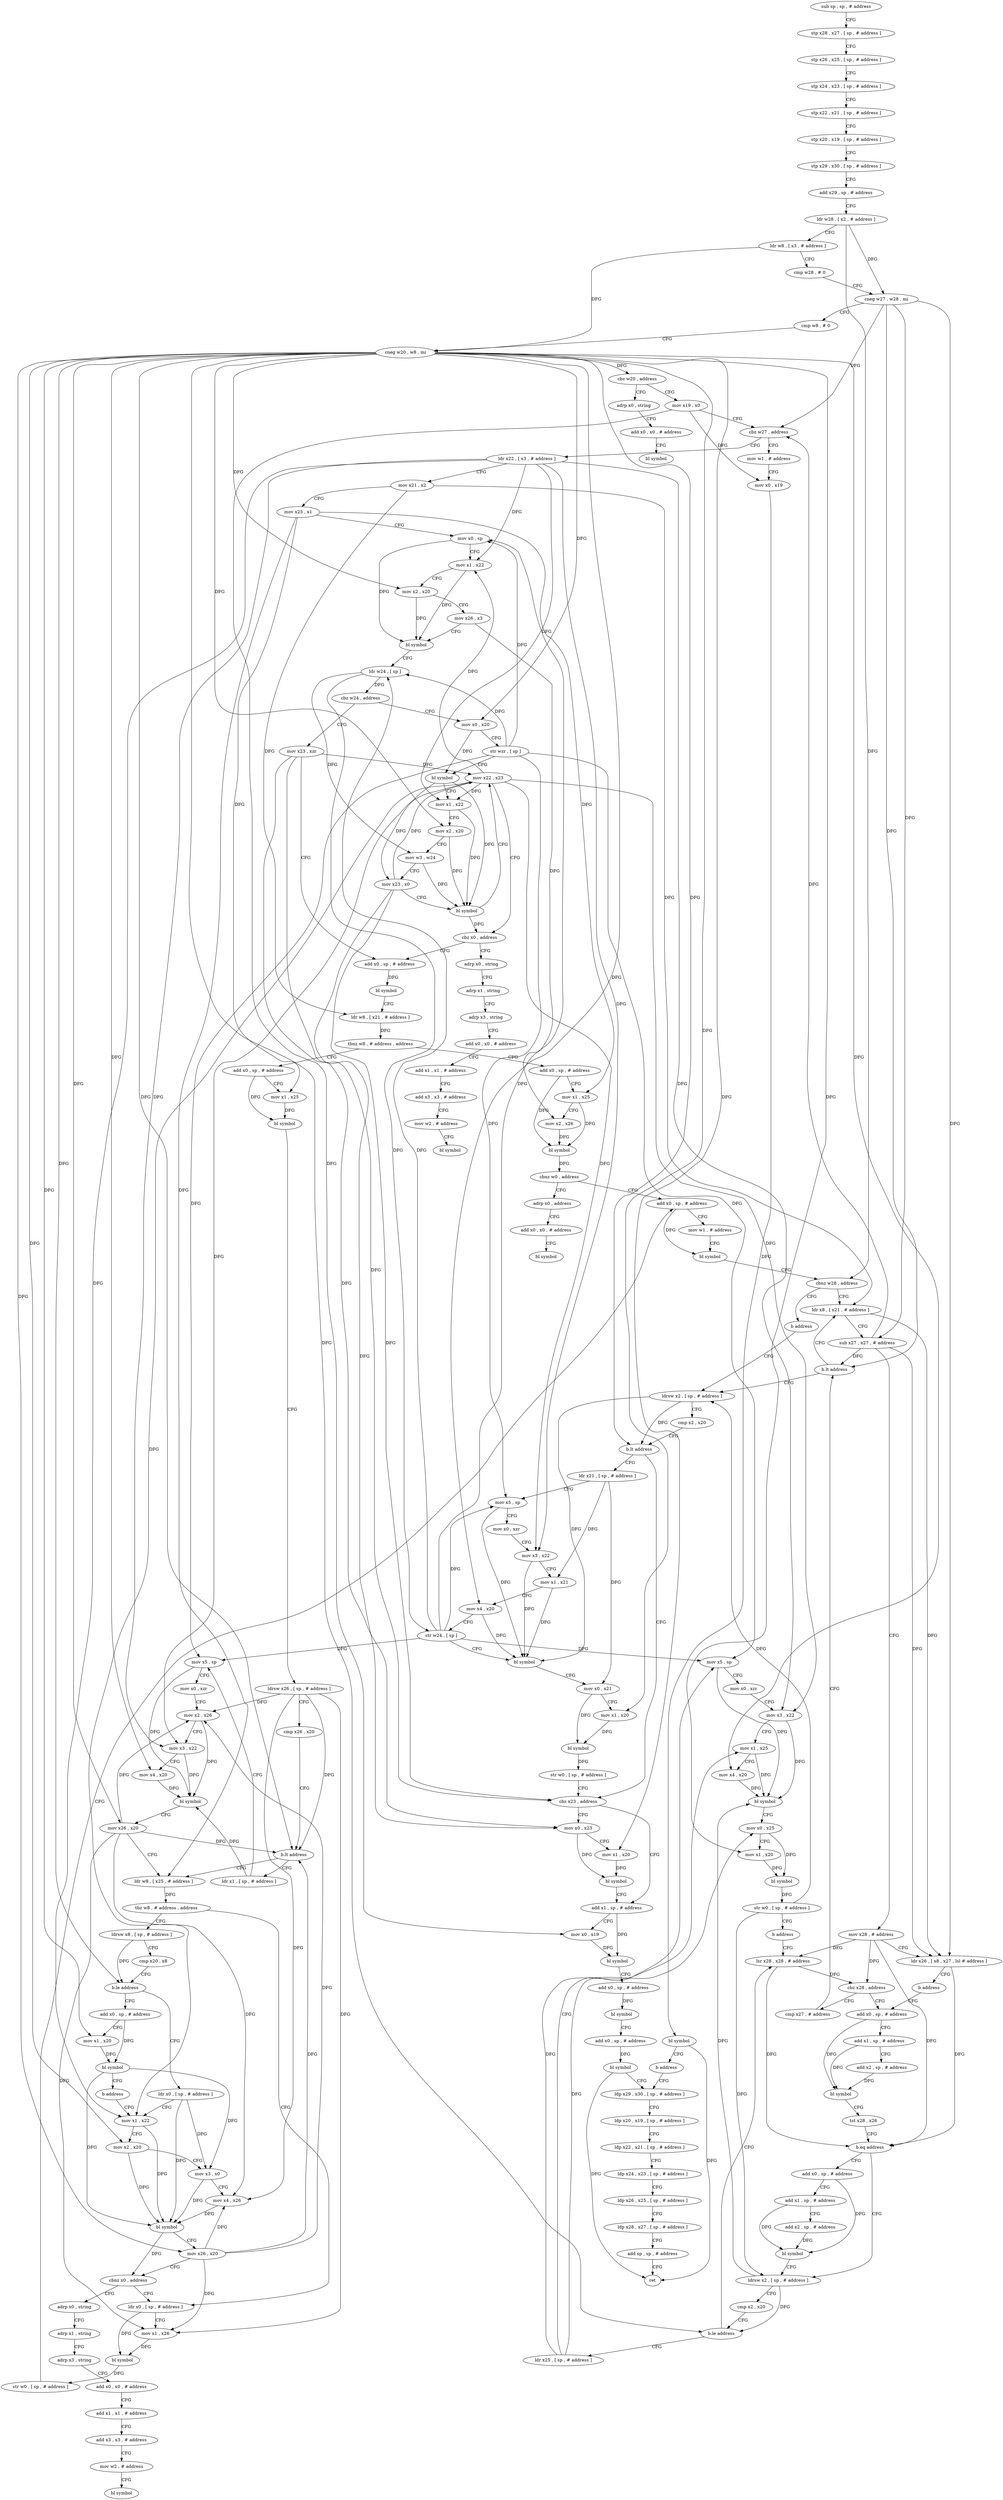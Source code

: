 digraph "func" {
"4231492" [label = "sub sp , sp , # address" ]
"4231496" [label = "stp x28 , x27 , [ sp , # address ]" ]
"4231500" [label = "stp x26 , x25 , [ sp , # address ]" ]
"4231504" [label = "stp x24 , x23 , [ sp , # address ]" ]
"4231508" [label = "stp x22 , x21 , [ sp , # address ]" ]
"4231512" [label = "stp x20 , x19 , [ sp , # address ]" ]
"4231516" [label = "stp x29 , x30 , [ sp , # address ]" ]
"4231520" [label = "add x29 , sp , # address" ]
"4231524" [label = "ldr w28 , [ x2 , # address ]" ]
"4231528" [label = "ldr w8 , [ x3 , # address ]" ]
"4231532" [label = "cmp w28 , # 0" ]
"4231536" [label = "cneg w27 , w28 , mi" ]
"4231540" [label = "cmp w8 , # 0" ]
"4231544" [label = "cneg w20 , w8 , mi" ]
"4231548" [label = "cbz w20 , address" ]
"4232172" [label = "adrp x0 , string" ]
"4231552" [label = "mov x19 , x0" ]
"4232176" [label = "add x0 , x0 , # address" ]
"4232180" [label = "bl symbol" ]
"4231556" [label = "cbz w27 , address" ]
"4231672" [label = "mov w1 , # address" ]
"4231560" [label = "ldr x22 , [ x3 , # address ]" ]
"4231676" [label = "mov x0 , x19" ]
"4231680" [label = "bl symbol" ]
"4231684" [label = "b address" ]
"4232140" [label = "ldp x29 , x30 , [ sp , # address ]" ]
"4231564" [label = "mov x21 , x2" ]
"4231568" [label = "mov x25 , x1" ]
"4231572" [label = "mov x0 , sp" ]
"4231576" [label = "mov x1 , x22" ]
"4231580" [label = "mov x2 , x20" ]
"4231584" [label = "mov x26 , x3" ]
"4231588" [label = "bl symbol" ]
"4231592" [label = "ldr w24 , [ sp ]" ]
"4231596" [label = "cbz w24 , address" ]
"4231688" [label = "mov x23 , xzr" ]
"4231600" [label = "mov x0 , x20" ]
"4232144" [label = "ldp x20 , x19 , [ sp , # address ]" ]
"4232148" [label = "ldp x22 , x21 , [ sp , # address ]" ]
"4232152" [label = "ldp x24 , x23 , [ sp , # address ]" ]
"4232156" [label = "ldp x26 , x25 , [ sp , # address ]" ]
"4232160" [label = "ldp x28 , x27 , [ sp , # address ]" ]
"4232164" [label = "add sp , sp , # address" ]
"4232168" [label = "ret" ]
"4231692" [label = "add x0 , sp , # address" ]
"4231604" [label = "str wzr , [ sp ]" ]
"4231608" [label = "bl symbol" ]
"4231612" [label = "mov x1 , x22" ]
"4231616" [label = "mov x2 , x20" ]
"4231620" [label = "mov w3 , w24" ]
"4231624" [label = "mov x23 , x0" ]
"4231628" [label = "bl symbol" ]
"4231632" [label = "mov x22 , x23" ]
"4231636" [label = "cbz x0 , address" ]
"4231640" [label = "adrp x0 , string" ]
"4231800" [label = "add x0 , sp , # address" ]
"4231804" [label = "mov x1 , x25" ]
"4231808" [label = "mov x2 , x26" ]
"4231812" [label = "bl symbol" ]
"4231816" [label = "cbnz w0 , address" ]
"4231880" [label = "add x0 , sp , # address" ]
"4231820" [label = "adrp x0 , address" ]
"4231708" [label = "add x0 , sp , # address" ]
"4231712" [label = "mov x1 , x25" ]
"4231716" [label = "bl symbol" ]
"4231720" [label = "ldrsw x26 , [ sp , # address ]" ]
"4231724" [label = "cmp x26 , x20" ]
"4231728" [label = "b.lt address" ]
"4231764" [label = "ldr w8 , [ x25 , # address ]" ]
"4231732" [label = "ldr x1 , [ sp , # address ]" ]
"4231696" [label = "bl symbol" ]
"4231700" [label = "ldr w8 , [ x21 , # address ]" ]
"4231704" [label = "tbnz w8 , # address , address" ]
"4231644" [label = "adrp x1 , string" ]
"4231648" [label = "adrp x3 , string" ]
"4231652" [label = "add x0 , x0 , # address" ]
"4231656" [label = "add x1 , x1 , # address" ]
"4231660" [label = "add x3 , x3 , # address" ]
"4231664" [label = "mov w2 , # address" ]
"4231668" [label = "bl symbol" ]
"4231884" [label = "mov w1 , # address" ]
"4231888" [label = "bl symbol" ]
"4231892" [label = "cbnz w28 , address" ]
"4231908" [label = "ldr x8 , [ x21 , # address ]" ]
"4231896" [label = "b address" ]
"4231824" [label = "add x0 , x0 , # address" ]
"4231828" [label = "bl symbol" ]
"4231768" [label = "tbz w8 , # address , address" ]
"4231864" [label = "ldr x0 , [ sp , # address ]" ]
"4231772" [label = "ldrsw x8 , [ sp , # address ]" ]
"4231736" [label = "mov x5 , sp" ]
"4231740" [label = "mov x0 , xzr" ]
"4231744" [label = "mov x2 , x26" ]
"4231748" [label = "mov x3 , x22" ]
"4231752" [label = "mov x4 , x20" ]
"4231756" [label = "bl symbol" ]
"4231760" [label = "mov x26 , x20" ]
"4231912" [label = "sub x27 , x27 , # address" ]
"4231916" [label = "mov x28 , # address" ]
"4231920" [label = "ldr x26 , [ x8 , x27 , lsl # address ]" ]
"4231924" [label = "b address" ]
"4231936" [label = "add x0 , sp , # address" ]
"4232036" [label = "ldrsw x2 , [ sp , # address ]" ]
"4231868" [label = "mov x1 , x26" ]
"4231872" [label = "bl symbol" ]
"4231876" [label = "str w0 , [ sp , # address ]" ]
"4231776" [label = "cmp x20 , x8" ]
"4231780" [label = "b.le address" ]
"4231832" [label = "ldr x0 , [ sp , # address ]" ]
"4231784" [label = "add x0 , sp , # address" ]
"4231940" [label = "add x1 , sp , # address" ]
"4231944" [label = "add x2 , sp , # address" ]
"4231948" [label = "bl symbol" ]
"4231952" [label = "tst x28 , x26" ]
"4231956" [label = "b.eq address" ]
"4231976" [label = "ldrsw x2 , [ sp , # address ]" ]
"4231960" [label = "add x0 , sp , # address" ]
"4232040" [label = "cmp x2 , x20" ]
"4232044" [label = "b.lt address" ]
"4232096" [label = "cbz x23 , address" ]
"4232048" [label = "ldr x21 , [ sp , # address ]" ]
"4231836" [label = "mov x1 , x22" ]
"4231788" [label = "mov x1 , x20" ]
"4231792" [label = "bl symbol" ]
"4231796" [label = "b address" ]
"4231980" [label = "cmp x2 , x20" ]
"4231984" [label = "b.le address" ]
"4231928" [label = "lsr x28 , x28 , # address" ]
"4231988" [label = "ldr x25 , [ sp , # address ]" ]
"4231964" [label = "add x1 , sp , # address" ]
"4231968" [label = "add x2 , sp , # address" ]
"4231972" [label = "bl symbol" ]
"4232112" [label = "add x1 , sp , # address" ]
"4232100" [label = "mov x0 , x23" ]
"4232052" [label = "mov x5 , sp" ]
"4232056" [label = "mov x0 , xzr" ]
"4232060" [label = "mov x3 , x22" ]
"4232064" [label = "mov x1 , x21" ]
"4232068" [label = "mov x4 , x20" ]
"4232072" [label = "str w24 , [ sp ]" ]
"4232076" [label = "bl symbol" ]
"4232080" [label = "mov x0 , x21" ]
"4232084" [label = "mov x1 , x20" ]
"4232088" [label = "bl symbol" ]
"4232092" [label = "str w0 , [ sp , # address ]" ]
"4232184" [label = "adrp x0 , string" ]
"4232188" [label = "adrp x1 , string" ]
"4232192" [label = "adrp x3 , string" ]
"4232196" [label = "add x0 , x0 , # address" ]
"4232200" [label = "add x1 , x1 , # address" ]
"4232204" [label = "add x3 , x3 , # address" ]
"4232208" [label = "mov w2 , # address" ]
"4232212" [label = "bl symbol" ]
"4231840" [label = "mov x2 , x20" ]
"4231844" [label = "mov x3 , x0" ]
"4231848" [label = "mov x4 , x26" ]
"4231852" [label = "bl symbol" ]
"4231856" [label = "mov x26 , x20" ]
"4231860" [label = "cbnz x0 , address" ]
"4231932" [label = "cbz x28 , address" ]
"4231900" [label = "cmp x27 , # address" ]
"4231992" [label = "mov x5 , sp" ]
"4231996" [label = "mov x0 , xzr" ]
"4232000" [label = "mov x3 , x22" ]
"4232004" [label = "mov x1 , x25" ]
"4232008" [label = "mov x4 , x20" ]
"4232012" [label = "bl symbol" ]
"4232016" [label = "mov x0 , x25" ]
"4232020" [label = "mov x1 , x20" ]
"4232024" [label = "bl symbol" ]
"4232028" [label = "str w0 , [ sp , # address ]" ]
"4232032" [label = "b address" ]
"4232116" [label = "mov x0 , x19" ]
"4232120" [label = "bl symbol" ]
"4232124" [label = "add x0 , sp , # address" ]
"4232128" [label = "bl symbol" ]
"4232132" [label = "add x0 , sp , # address" ]
"4232136" [label = "bl symbol" ]
"4232104" [label = "mov x1 , x20" ]
"4232108" [label = "bl symbol" ]
"4231904" [label = "b.lt address" ]
"4231492" -> "4231496" [ label = "CFG" ]
"4231496" -> "4231500" [ label = "CFG" ]
"4231500" -> "4231504" [ label = "CFG" ]
"4231504" -> "4231508" [ label = "CFG" ]
"4231508" -> "4231512" [ label = "CFG" ]
"4231512" -> "4231516" [ label = "CFG" ]
"4231516" -> "4231520" [ label = "CFG" ]
"4231520" -> "4231524" [ label = "CFG" ]
"4231524" -> "4231528" [ label = "CFG" ]
"4231524" -> "4231536" [ label = "DFG" ]
"4231524" -> "4231892" [ label = "DFG" ]
"4231528" -> "4231532" [ label = "CFG" ]
"4231528" -> "4231544" [ label = "DFG" ]
"4231532" -> "4231536" [ label = "CFG" ]
"4231536" -> "4231540" [ label = "CFG" ]
"4231536" -> "4231556" [ label = "DFG" ]
"4231536" -> "4231912" [ label = "DFG" ]
"4231536" -> "4231920" [ label = "DFG" ]
"4231536" -> "4231904" [ label = "DFG" ]
"4231540" -> "4231544" [ label = "CFG" ]
"4231544" -> "4231548" [ label = "DFG" ]
"4231544" -> "4231580" [ label = "DFG" ]
"4231544" -> "4231600" [ label = "DFG" ]
"4231544" -> "4231616" [ label = "DFG" ]
"4231544" -> "4231728" [ label = "DFG" ]
"4231544" -> "4231752" [ label = "DFG" ]
"4231544" -> "4231760" [ label = "DFG" ]
"4231544" -> "4231780" [ label = "DFG" ]
"4231544" -> "4232044" [ label = "DFG" ]
"4231544" -> "4231788" [ label = "DFG" ]
"4231544" -> "4231984" [ label = "DFG" ]
"4231544" -> "4232068" [ label = "DFG" ]
"4231544" -> "4232084" [ label = "DFG" ]
"4231544" -> "4231840" [ label = "DFG" ]
"4231544" -> "4231856" [ label = "DFG" ]
"4231544" -> "4232008" [ label = "DFG" ]
"4231544" -> "4232020" [ label = "DFG" ]
"4231544" -> "4232104" [ label = "DFG" ]
"4231548" -> "4232172" [ label = "CFG" ]
"4231548" -> "4231552" [ label = "CFG" ]
"4232172" -> "4232176" [ label = "CFG" ]
"4231552" -> "4231556" [ label = "CFG" ]
"4231552" -> "4231676" [ label = "DFG" ]
"4231552" -> "4232116" [ label = "DFG" ]
"4232176" -> "4232180" [ label = "CFG" ]
"4231556" -> "4231672" [ label = "CFG" ]
"4231556" -> "4231560" [ label = "CFG" ]
"4231672" -> "4231676" [ label = "CFG" ]
"4231560" -> "4231564" [ label = "CFG" ]
"4231560" -> "4231576" [ label = "DFG" ]
"4231560" -> "4231612" [ label = "DFG" ]
"4231560" -> "4231748" [ label = "DFG" ]
"4231560" -> "4232060" [ label = "DFG" ]
"4231560" -> "4231836" [ label = "DFG" ]
"4231560" -> "4232000" [ label = "DFG" ]
"4231676" -> "4231680" [ label = "DFG" ]
"4231680" -> "4231684" [ label = "CFG" ]
"4231680" -> "4232168" [ label = "DFG" ]
"4231684" -> "4232140" [ label = "CFG" ]
"4232140" -> "4232144" [ label = "CFG" ]
"4231564" -> "4231568" [ label = "CFG" ]
"4231564" -> "4231700" [ label = "DFG" ]
"4231564" -> "4231908" [ label = "DFG" ]
"4231568" -> "4231572" [ label = "CFG" ]
"4231568" -> "4231804" [ label = "DFG" ]
"4231568" -> "4231712" [ label = "DFG" ]
"4231568" -> "4231764" [ label = "DFG" ]
"4231572" -> "4231576" [ label = "CFG" ]
"4231572" -> "4231588" [ label = "DFG" ]
"4231576" -> "4231580" [ label = "CFG" ]
"4231576" -> "4231588" [ label = "DFG" ]
"4231580" -> "4231584" [ label = "CFG" ]
"4231580" -> "4231588" [ label = "DFG" ]
"4231584" -> "4231588" [ label = "CFG" ]
"4231584" -> "4231808" [ label = "DFG" ]
"4231588" -> "4231592" [ label = "CFG" ]
"4231592" -> "4231596" [ label = "DFG" ]
"4231592" -> "4231620" [ label = "DFG" ]
"4231592" -> "4232072" [ label = "DFG" ]
"4231596" -> "4231688" [ label = "CFG" ]
"4231596" -> "4231600" [ label = "CFG" ]
"4231688" -> "4231692" [ label = "CFG" ]
"4231688" -> "4231632" [ label = "DFG" ]
"4231688" -> "4232096" [ label = "DFG" ]
"4231688" -> "4232100" [ label = "DFG" ]
"4231600" -> "4231604" [ label = "CFG" ]
"4231600" -> "4231608" [ label = "DFG" ]
"4232144" -> "4232148" [ label = "CFG" ]
"4232148" -> "4232152" [ label = "CFG" ]
"4232152" -> "4232156" [ label = "CFG" ]
"4232156" -> "4232160" [ label = "CFG" ]
"4232160" -> "4232164" [ label = "CFG" ]
"4232164" -> "4232168" [ label = "CFG" ]
"4231692" -> "4231696" [ label = "DFG" ]
"4231604" -> "4231608" [ label = "CFG" ]
"4231604" -> "4231572" [ label = "DFG" ]
"4231604" -> "4231592" [ label = "DFG" ]
"4231604" -> "4231736" [ label = "DFG" ]
"4231604" -> "4232052" [ label = "DFG" ]
"4231604" -> "4231992" [ label = "DFG" ]
"4231608" -> "4231612" [ label = "CFG" ]
"4231608" -> "4231624" [ label = "DFG" ]
"4231608" -> "4231628" [ label = "DFG" ]
"4231612" -> "4231616" [ label = "CFG" ]
"4231612" -> "4231628" [ label = "DFG" ]
"4231616" -> "4231620" [ label = "CFG" ]
"4231616" -> "4231628" [ label = "DFG" ]
"4231620" -> "4231624" [ label = "CFG" ]
"4231620" -> "4231628" [ label = "DFG" ]
"4231624" -> "4231628" [ label = "CFG" ]
"4231624" -> "4231632" [ label = "DFG" ]
"4231624" -> "4232096" [ label = "DFG" ]
"4231624" -> "4232100" [ label = "DFG" ]
"4231628" -> "4231632" [ label = "CFG" ]
"4231628" -> "4231636" [ label = "DFG" ]
"4231632" -> "4231636" [ label = "CFG" ]
"4231632" -> "4231576" [ label = "DFG" ]
"4231632" -> "4231612" [ label = "DFG" ]
"4231632" -> "4231748" [ label = "DFG" ]
"4231632" -> "4232060" [ label = "DFG" ]
"4231632" -> "4231836" [ label = "DFG" ]
"4231632" -> "4232000" [ label = "DFG" ]
"4231636" -> "4231692" [ label = "CFG" ]
"4231636" -> "4231640" [ label = "CFG" ]
"4231640" -> "4231644" [ label = "CFG" ]
"4231800" -> "4231804" [ label = "CFG" ]
"4231800" -> "4231812" [ label = "DFG" ]
"4231804" -> "4231808" [ label = "CFG" ]
"4231804" -> "4231812" [ label = "DFG" ]
"4231808" -> "4231812" [ label = "DFG" ]
"4231812" -> "4231816" [ label = "DFG" ]
"4231816" -> "4231880" [ label = "CFG" ]
"4231816" -> "4231820" [ label = "CFG" ]
"4231880" -> "4231884" [ label = "CFG" ]
"4231880" -> "4231888" [ label = "DFG" ]
"4231820" -> "4231824" [ label = "CFG" ]
"4231708" -> "4231712" [ label = "CFG" ]
"4231708" -> "4231716" [ label = "DFG" ]
"4231712" -> "4231716" [ label = "DFG" ]
"4231716" -> "4231720" [ label = "CFG" ]
"4231720" -> "4231724" [ label = "CFG" ]
"4231720" -> "4231728" [ label = "DFG" ]
"4231720" -> "4231744" [ label = "DFG" ]
"4231720" -> "4231868" [ label = "DFG" ]
"4231720" -> "4231848" [ label = "DFG" ]
"4231724" -> "4231728" [ label = "CFG" ]
"4231728" -> "4231764" [ label = "CFG" ]
"4231728" -> "4231732" [ label = "CFG" ]
"4231764" -> "4231768" [ label = "DFG" ]
"4231732" -> "4231736" [ label = "CFG" ]
"4231732" -> "4231756" [ label = "DFG" ]
"4231696" -> "4231700" [ label = "CFG" ]
"4231700" -> "4231704" [ label = "DFG" ]
"4231704" -> "4231800" [ label = "CFG" ]
"4231704" -> "4231708" [ label = "CFG" ]
"4231644" -> "4231648" [ label = "CFG" ]
"4231648" -> "4231652" [ label = "CFG" ]
"4231652" -> "4231656" [ label = "CFG" ]
"4231656" -> "4231660" [ label = "CFG" ]
"4231660" -> "4231664" [ label = "CFG" ]
"4231664" -> "4231668" [ label = "CFG" ]
"4231884" -> "4231888" [ label = "CFG" ]
"4231888" -> "4231892" [ label = "CFG" ]
"4231892" -> "4231908" [ label = "CFG" ]
"4231892" -> "4231896" [ label = "CFG" ]
"4231908" -> "4231912" [ label = "CFG" ]
"4231908" -> "4231920" [ label = "DFG" ]
"4231896" -> "4232036" [ label = "CFG" ]
"4231824" -> "4231828" [ label = "CFG" ]
"4231768" -> "4231864" [ label = "CFG" ]
"4231768" -> "4231772" [ label = "CFG" ]
"4231864" -> "4231868" [ label = "CFG" ]
"4231864" -> "4231872" [ label = "DFG" ]
"4231772" -> "4231776" [ label = "CFG" ]
"4231772" -> "4231780" [ label = "DFG" ]
"4231736" -> "4231740" [ label = "CFG" ]
"4231736" -> "4231756" [ label = "DFG" ]
"4231740" -> "4231744" [ label = "CFG" ]
"4231744" -> "4231748" [ label = "CFG" ]
"4231744" -> "4231756" [ label = "DFG" ]
"4231748" -> "4231752" [ label = "CFG" ]
"4231748" -> "4231756" [ label = "DFG" ]
"4231752" -> "4231756" [ label = "DFG" ]
"4231756" -> "4231760" [ label = "CFG" ]
"4231760" -> "4231764" [ label = "CFG" ]
"4231760" -> "4231744" [ label = "DFG" ]
"4231760" -> "4231728" [ label = "DFG" ]
"4231760" -> "4231868" [ label = "DFG" ]
"4231760" -> "4231848" [ label = "DFG" ]
"4231912" -> "4231916" [ label = "CFG" ]
"4231912" -> "4231556" [ label = "DFG" ]
"4231912" -> "4231920" [ label = "DFG" ]
"4231912" -> "4231904" [ label = "DFG" ]
"4231916" -> "4231920" [ label = "CFG" ]
"4231916" -> "4231956" [ label = "DFG" ]
"4231916" -> "4231928" [ label = "DFG" ]
"4231916" -> "4231932" [ label = "DFG" ]
"4231920" -> "4231924" [ label = "CFG" ]
"4231920" -> "4231956" [ label = "DFG" ]
"4231924" -> "4231936" [ label = "CFG" ]
"4231936" -> "4231940" [ label = "CFG" ]
"4231936" -> "4231948" [ label = "DFG" ]
"4232036" -> "4232040" [ label = "CFG" ]
"4232036" -> "4232044" [ label = "DFG" ]
"4232036" -> "4232076" [ label = "DFG" ]
"4231868" -> "4231872" [ label = "DFG" ]
"4231872" -> "4231876" [ label = "DFG" ]
"4231876" -> "4231880" [ label = "CFG" ]
"4231776" -> "4231780" [ label = "CFG" ]
"4231780" -> "4231832" [ label = "CFG" ]
"4231780" -> "4231784" [ label = "CFG" ]
"4231832" -> "4231836" [ label = "CFG" ]
"4231832" -> "4231844" [ label = "DFG" ]
"4231832" -> "4231852" [ label = "DFG" ]
"4231784" -> "4231788" [ label = "CFG" ]
"4231784" -> "4231792" [ label = "DFG" ]
"4231940" -> "4231944" [ label = "CFG" ]
"4231940" -> "4231948" [ label = "DFG" ]
"4231944" -> "4231948" [ label = "DFG" ]
"4231948" -> "4231952" [ label = "CFG" ]
"4231952" -> "4231956" [ label = "CFG" ]
"4231956" -> "4231976" [ label = "CFG" ]
"4231956" -> "4231960" [ label = "CFG" ]
"4231976" -> "4231980" [ label = "CFG" ]
"4231976" -> "4231984" [ label = "DFG" ]
"4231976" -> "4232012" [ label = "DFG" ]
"4231960" -> "4231964" [ label = "CFG" ]
"4231960" -> "4231972" [ label = "DFG" ]
"4232040" -> "4232044" [ label = "CFG" ]
"4232044" -> "4232096" [ label = "CFG" ]
"4232044" -> "4232048" [ label = "CFG" ]
"4232096" -> "4232112" [ label = "CFG" ]
"4232096" -> "4232100" [ label = "CFG" ]
"4232048" -> "4232052" [ label = "CFG" ]
"4232048" -> "4232064" [ label = "DFG" ]
"4232048" -> "4232080" [ label = "DFG" ]
"4231836" -> "4231840" [ label = "CFG" ]
"4231836" -> "4231852" [ label = "DFG" ]
"4231788" -> "4231792" [ label = "DFG" ]
"4231792" -> "4231796" [ label = "CFG" ]
"4231792" -> "4231844" [ label = "DFG" ]
"4231792" -> "4231852" [ label = "DFG" ]
"4231796" -> "4231836" [ label = "CFG" ]
"4231980" -> "4231984" [ label = "CFG" ]
"4231984" -> "4231928" [ label = "CFG" ]
"4231984" -> "4231988" [ label = "CFG" ]
"4231928" -> "4231932" [ label = "DFG" ]
"4231928" -> "4231956" [ label = "DFG" ]
"4231988" -> "4231992" [ label = "CFG" ]
"4231988" -> "4232004" [ label = "DFG" ]
"4231988" -> "4232016" [ label = "DFG" ]
"4231964" -> "4231968" [ label = "CFG" ]
"4231964" -> "4231972" [ label = "DFG" ]
"4231968" -> "4231972" [ label = "DFG" ]
"4231972" -> "4231976" [ label = "CFG" ]
"4232112" -> "4232116" [ label = "CFG" ]
"4232112" -> "4232120" [ label = "DFG" ]
"4232100" -> "4232104" [ label = "CFG" ]
"4232100" -> "4232108" [ label = "DFG" ]
"4232052" -> "4232056" [ label = "CFG" ]
"4232052" -> "4232076" [ label = "DFG" ]
"4232056" -> "4232060" [ label = "CFG" ]
"4232060" -> "4232064" [ label = "CFG" ]
"4232060" -> "4232076" [ label = "DFG" ]
"4232064" -> "4232068" [ label = "CFG" ]
"4232064" -> "4232076" [ label = "DFG" ]
"4232068" -> "4232072" [ label = "CFG" ]
"4232068" -> "4232076" [ label = "DFG" ]
"4232072" -> "4232076" [ label = "CFG" ]
"4232072" -> "4231572" [ label = "DFG" ]
"4232072" -> "4231592" [ label = "DFG" ]
"4232072" -> "4231736" [ label = "DFG" ]
"4232072" -> "4232052" [ label = "DFG" ]
"4232072" -> "4231992" [ label = "DFG" ]
"4232076" -> "4232080" [ label = "CFG" ]
"4232080" -> "4232084" [ label = "CFG" ]
"4232080" -> "4232088" [ label = "DFG" ]
"4232084" -> "4232088" [ label = "DFG" ]
"4232088" -> "4232092" [ label = "DFG" ]
"4232092" -> "4232096" [ label = "CFG" ]
"4232184" -> "4232188" [ label = "CFG" ]
"4232188" -> "4232192" [ label = "CFG" ]
"4232192" -> "4232196" [ label = "CFG" ]
"4232196" -> "4232200" [ label = "CFG" ]
"4232200" -> "4232204" [ label = "CFG" ]
"4232204" -> "4232208" [ label = "CFG" ]
"4232208" -> "4232212" [ label = "CFG" ]
"4231840" -> "4231844" [ label = "CFG" ]
"4231840" -> "4231852" [ label = "DFG" ]
"4231844" -> "4231848" [ label = "CFG" ]
"4231844" -> "4231852" [ label = "DFG" ]
"4231848" -> "4231852" [ label = "DFG" ]
"4231852" -> "4231856" [ label = "CFG" ]
"4231852" -> "4231860" [ label = "DFG" ]
"4231856" -> "4231860" [ label = "CFG" ]
"4231856" -> "4231744" [ label = "DFG" ]
"4231856" -> "4231868" [ label = "DFG" ]
"4231856" -> "4231848" [ label = "DFG" ]
"4231856" -> "4231728" [ label = "DFG" ]
"4231860" -> "4232184" [ label = "CFG" ]
"4231860" -> "4231864" [ label = "CFG" ]
"4231932" -> "4231900" [ label = "CFG" ]
"4231932" -> "4231936" [ label = "CFG" ]
"4231900" -> "4231904" [ label = "CFG" ]
"4231992" -> "4231996" [ label = "CFG" ]
"4231992" -> "4232012" [ label = "DFG" ]
"4231996" -> "4232000" [ label = "CFG" ]
"4232000" -> "4232004" [ label = "CFG" ]
"4232000" -> "4232012" [ label = "DFG" ]
"4232004" -> "4232008" [ label = "CFG" ]
"4232004" -> "4232012" [ label = "DFG" ]
"4232008" -> "4232012" [ label = "DFG" ]
"4232012" -> "4232016" [ label = "CFG" ]
"4232016" -> "4232020" [ label = "CFG" ]
"4232016" -> "4232024" [ label = "DFG" ]
"4232020" -> "4232024" [ label = "DFG" ]
"4232024" -> "4232028" [ label = "DFG" ]
"4232028" -> "4232032" [ label = "CFG" ]
"4232028" -> "4232036" [ label = "DFG" ]
"4232028" -> "4231976" [ label = "DFG" ]
"4232032" -> "4231928" [ label = "CFG" ]
"4232116" -> "4232120" [ label = "DFG" ]
"4232120" -> "4232124" [ label = "CFG" ]
"4232124" -> "4232128" [ label = "DFG" ]
"4232128" -> "4232132" [ label = "CFG" ]
"4232132" -> "4232136" [ label = "DFG" ]
"4232136" -> "4232140" [ label = "CFG" ]
"4232136" -> "4232168" [ label = "DFG" ]
"4232104" -> "4232108" [ label = "DFG" ]
"4232108" -> "4232112" [ label = "CFG" ]
"4231904" -> "4232036" [ label = "CFG" ]
"4231904" -> "4231908" [ label = "CFG" ]
}
